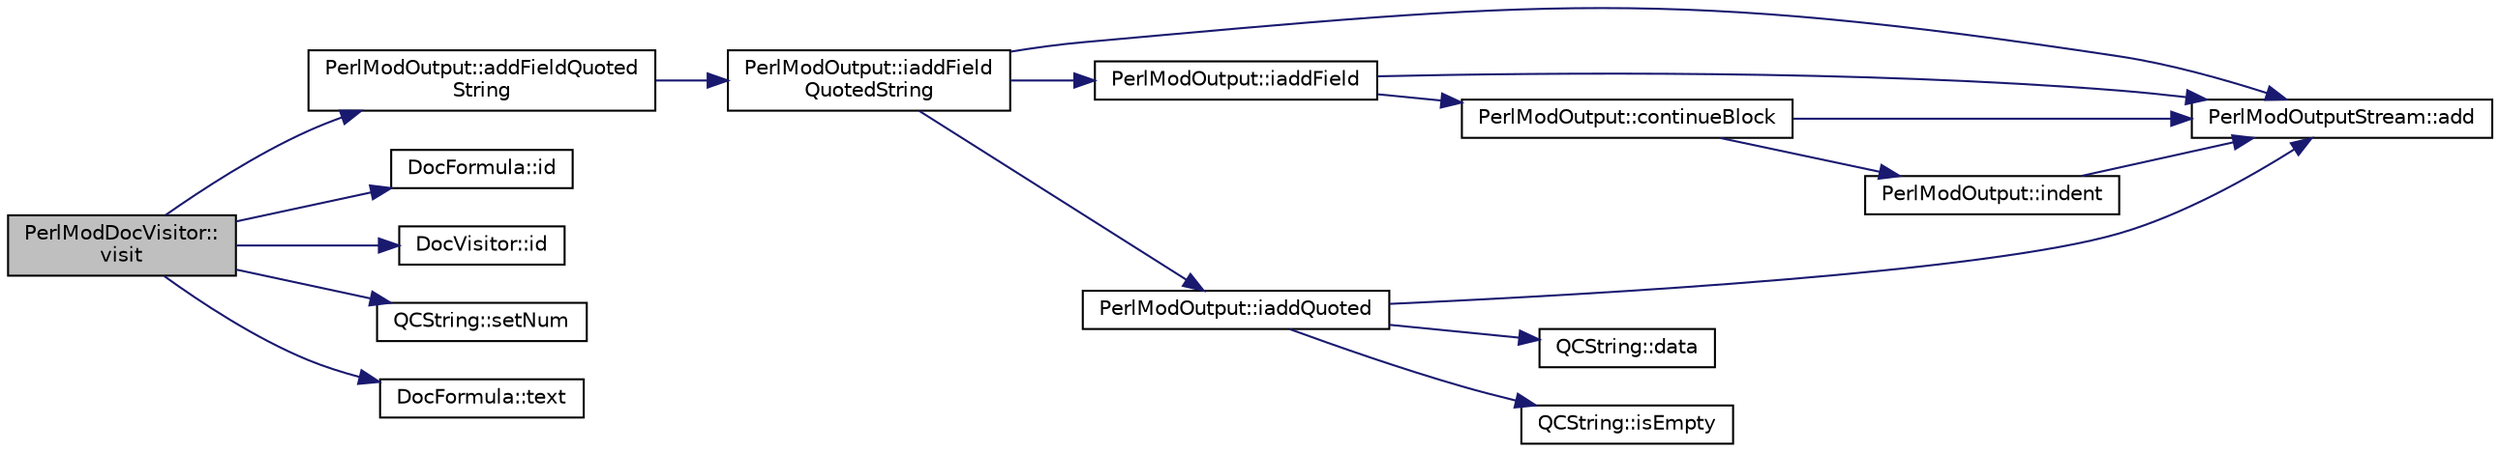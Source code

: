 digraph "PerlModDocVisitor::visit"
{
 // LATEX_PDF_SIZE
  edge [fontname="Helvetica",fontsize="10",labelfontname="Helvetica",labelfontsize="10"];
  node [fontname="Helvetica",fontsize="10",shape=record];
  rankdir="LR";
  Node1 [label="PerlModDocVisitor::\lvisit",height=0.2,width=0.4,color="black", fillcolor="grey75", style="filled", fontcolor="black",tooltip=" "];
  Node1 -> Node2 [color="midnightblue",fontsize="10",style="solid",fontname="Helvetica"];
  Node2 [label="PerlModOutput::addFieldQuoted\lString",height=0.2,width=0.4,color="black", fillcolor="white", style="filled",URL="$classPerlModOutput.html#a6e6499ad8b1180084b7ad1e07ded6194",tooltip=" "];
  Node2 -> Node3 [color="midnightblue",fontsize="10",style="solid",fontname="Helvetica"];
  Node3 [label="PerlModOutput::iaddField\lQuotedString",height=0.2,width=0.4,color="black", fillcolor="white", style="filled",URL="$classPerlModOutput.html#a1233879e62a28c7e571cf66ebf5cc079",tooltip=" "];
  Node3 -> Node4 [color="midnightblue",fontsize="10",style="solid",fontname="Helvetica"];
  Node4 [label="PerlModOutputStream::add",height=0.2,width=0.4,color="black", fillcolor="white", style="filled",URL="$classPerlModOutputStream.html#a6970acf3298a0e408427b54d1b876cd5",tooltip=" "];
  Node3 -> Node5 [color="midnightblue",fontsize="10",style="solid",fontname="Helvetica"];
  Node5 [label="PerlModOutput::iaddField",height=0.2,width=0.4,color="black", fillcolor="white", style="filled",URL="$classPerlModOutput.html#ae838ac98312b8422c5f11b92bbc9b1f0",tooltip=" "];
  Node5 -> Node4 [color="midnightblue",fontsize="10",style="solid",fontname="Helvetica"];
  Node5 -> Node6 [color="midnightblue",fontsize="10",style="solid",fontname="Helvetica"];
  Node6 [label="PerlModOutput::continueBlock",height=0.2,width=0.4,color="black", fillcolor="white", style="filled",URL="$classPerlModOutput.html#a5992ddeb6dcd259a796fca5cbe6d65dc",tooltip=" "];
  Node6 -> Node4 [color="midnightblue",fontsize="10",style="solid",fontname="Helvetica"];
  Node6 -> Node7 [color="midnightblue",fontsize="10",style="solid",fontname="Helvetica"];
  Node7 [label="PerlModOutput::indent",height=0.2,width=0.4,color="black", fillcolor="white", style="filled",URL="$classPerlModOutput.html#aec7f507f9f30c8f66a4d951bb14a1c37",tooltip=" "];
  Node7 -> Node4 [color="midnightblue",fontsize="10",style="solid",fontname="Helvetica"];
  Node3 -> Node8 [color="midnightblue",fontsize="10",style="solid",fontname="Helvetica"];
  Node8 [label="PerlModOutput::iaddQuoted",height=0.2,width=0.4,color="black", fillcolor="white", style="filled",URL="$classPerlModOutput.html#ad81bb3ba85d992b1571d9f4b54068fb2",tooltip=" "];
  Node8 -> Node4 [color="midnightblue",fontsize="10",style="solid",fontname="Helvetica"];
  Node8 -> Node9 [color="midnightblue",fontsize="10",style="solid",fontname="Helvetica"];
  Node9 [label="QCString::data",height=0.2,width=0.4,color="black", fillcolor="white", style="filled",URL="$classQCString.html#ac3aa3ac1a1c36d3305eba22a2eb0d098",tooltip=" "];
  Node8 -> Node10 [color="midnightblue",fontsize="10",style="solid",fontname="Helvetica"];
  Node10 [label="QCString::isEmpty",height=0.2,width=0.4,color="black", fillcolor="white", style="filled",URL="$classQCString.html#a621c4090d69ad7d05ef8e5234376c3d8",tooltip=" "];
  Node1 -> Node11 [color="midnightblue",fontsize="10",style="solid",fontname="Helvetica"];
  Node11 [label="DocFormula::id",height=0.2,width=0.4,color="black", fillcolor="white", style="filled",URL="$classDocFormula.html#ad34d6903f1f038579b131efa2efc2a06",tooltip=" "];
  Node1 -> Node12 [color="midnightblue",fontsize="10",style="solid",fontname="Helvetica"];
  Node12 [label="DocVisitor::id",height=0.2,width=0.4,color="black", fillcolor="white", style="filled",URL="$classDocVisitor.html#ae3d07776c5fcdd86734eb48dc32b6c5f",tooltip=" "];
  Node1 -> Node13 [color="midnightblue",fontsize="10",style="solid",fontname="Helvetica"];
  Node13 [label="QCString::setNum",height=0.2,width=0.4,color="black", fillcolor="white", style="filled",URL="$classQCString.html#a87d2bfa3fcbf407c32fab784df368b2d",tooltip=" "];
  Node1 -> Node14 [color="midnightblue",fontsize="10",style="solid",fontname="Helvetica"];
  Node14 [label="DocFormula::text",height=0.2,width=0.4,color="black", fillcolor="white", style="filled",URL="$classDocFormula.html#a4744feabb05063f6019698f2b47a960c",tooltip=" "];
}
